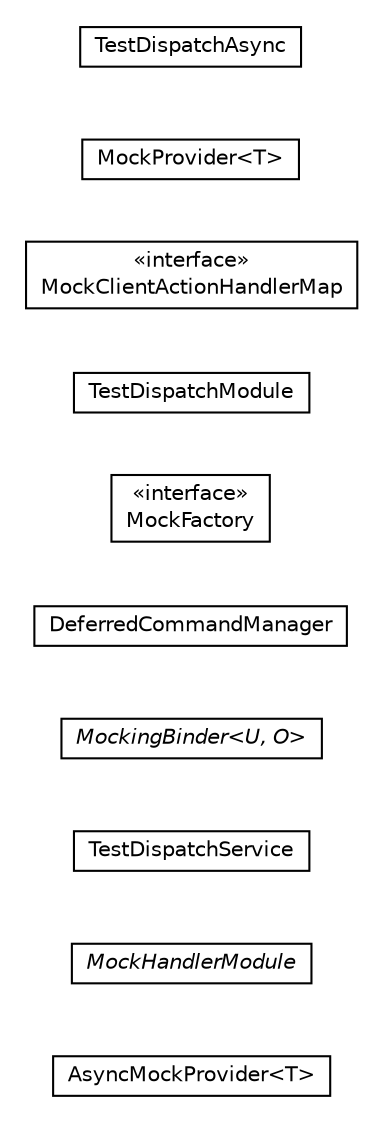 #!/usr/local/bin/dot
#
# Class diagram 
# Generated by UMLGraph version R5_6-24-gf6e263 (http://www.umlgraph.org/)
#

digraph G {
	edge [fontname="Helvetica",fontsize=10,labelfontname="Helvetica",labelfontsize=10];
	node [fontname="Helvetica",fontsize=10,shape=plaintext];
	nodesep=0.25;
	ranksep=0.5;
	rankdir=LR;
	// com.gwtplatform.tester.AsyncMockProvider<T>
	c6127 [label=<<table title="com.gwtplatform.tester.AsyncMockProvider" border="0" cellborder="1" cellspacing="0" cellpadding="2" port="p" href="./AsyncMockProvider.html">
		<tr><td><table border="0" cellspacing="0" cellpadding="1">
<tr><td align="center" balign="center"> AsyncMockProvider&lt;T&gt; </td></tr>
		</table></td></tr>
		</table>>, URL="./AsyncMockProvider.html", fontname="Helvetica", fontcolor="black", fontsize=10.0];
	// com.gwtplatform.tester.MockHandlerModule
	c6128 [label=<<table title="com.gwtplatform.tester.MockHandlerModule" border="0" cellborder="1" cellspacing="0" cellpadding="2" port="p" href="./MockHandlerModule.html">
		<tr><td><table border="0" cellspacing="0" cellpadding="1">
<tr><td align="center" balign="center"><font face="Helvetica-Oblique"> MockHandlerModule </font></td></tr>
		</table></td></tr>
		</table>>, URL="./MockHandlerModule.html", fontname="Helvetica", fontcolor="black", fontsize=10.0];
	// com.gwtplatform.tester.TestDispatchService
	c6129 [label=<<table title="com.gwtplatform.tester.TestDispatchService" border="0" cellborder="1" cellspacing="0" cellpadding="2" port="p" href="./TestDispatchService.html">
		<tr><td><table border="0" cellspacing="0" cellpadding="1">
<tr><td align="center" balign="center"> TestDispatchService </td></tr>
		</table></td></tr>
		</table>>, URL="./TestDispatchService.html", fontname="Helvetica", fontcolor="black", fontsize=10.0];
	// com.gwtplatform.tester.MockingBinder<U, O>
	c6130 [label=<<table title="com.gwtplatform.tester.MockingBinder" border="0" cellborder="1" cellspacing="0" cellpadding="2" port="p" href="./MockingBinder.html">
		<tr><td><table border="0" cellspacing="0" cellpadding="1">
<tr><td align="center" balign="center"><font face="Helvetica-Oblique"> MockingBinder&lt;U, O&gt; </font></td></tr>
		</table></td></tr>
		</table>>, URL="./MockingBinder.html", fontname="Helvetica", fontcolor="black", fontsize=10.0];
	// com.gwtplatform.tester.DeferredCommandManager
	c6131 [label=<<table title="com.gwtplatform.tester.DeferredCommandManager" border="0" cellborder="1" cellspacing="0" cellpadding="2" port="p" href="./DeferredCommandManager.html">
		<tr><td><table border="0" cellspacing="0" cellpadding="1">
<tr><td align="center" balign="center"> DeferredCommandManager </td></tr>
		</table></td></tr>
		</table>>, URL="./DeferredCommandManager.html", fontname="Helvetica", fontcolor="black", fontsize=10.0];
	// com.gwtplatform.tester.MockFactory
	c6132 [label=<<table title="com.gwtplatform.tester.MockFactory" border="0" cellborder="1" cellspacing="0" cellpadding="2" port="p" href="./MockFactory.html">
		<tr><td><table border="0" cellspacing="0" cellpadding="1">
<tr><td align="center" balign="center"> &#171;interface&#187; </td></tr>
<tr><td align="center" balign="center"> MockFactory </td></tr>
		</table></td></tr>
		</table>>, URL="./MockFactory.html", fontname="Helvetica", fontcolor="black", fontsize=10.0];
	// com.gwtplatform.tester.TestDispatchModule
	c6133 [label=<<table title="com.gwtplatform.tester.TestDispatchModule" border="0" cellborder="1" cellspacing="0" cellpadding="2" port="p" href="./TestDispatchModule.html">
		<tr><td><table border="0" cellspacing="0" cellpadding="1">
<tr><td align="center" balign="center"> TestDispatchModule </td></tr>
		</table></td></tr>
		</table>>, URL="./TestDispatchModule.html", fontname="Helvetica", fontcolor="black", fontsize=10.0];
	// com.gwtplatform.tester.MockClientActionHandlerMap
	c6134 [label=<<table title="com.gwtplatform.tester.MockClientActionHandlerMap" border="0" cellborder="1" cellspacing="0" cellpadding="2" port="p" href="./MockClientActionHandlerMap.html">
		<tr><td><table border="0" cellspacing="0" cellpadding="1">
<tr><td align="center" balign="center"> &#171;interface&#187; </td></tr>
<tr><td align="center" balign="center"> MockClientActionHandlerMap </td></tr>
		</table></td></tr>
		</table>>, URL="./MockClientActionHandlerMap.html", fontname="Helvetica", fontcolor="black", fontsize=10.0];
	// com.gwtplatform.tester.MockProvider<T>
	c6135 [label=<<table title="com.gwtplatform.tester.MockProvider" border="0" cellborder="1" cellspacing="0" cellpadding="2" port="p" href="./MockProvider.html">
		<tr><td><table border="0" cellspacing="0" cellpadding="1">
<tr><td align="center" balign="center"> MockProvider&lt;T&gt; </td></tr>
		</table></td></tr>
		</table>>, URL="./MockProvider.html", fontname="Helvetica", fontcolor="black", fontsize=10.0];
	// com.gwtplatform.tester.TestDispatchAsync
	c6136 [label=<<table title="com.gwtplatform.tester.TestDispatchAsync" border="0" cellborder="1" cellspacing="0" cellpadding="2" port="p" href="./TestDispatchAsync.html">
		<tr><td><table border="0" cellspacing="0" cellpadding="1">
<tr><td align="center" balign="center"> TestDispatchAsync </td></tr>
		</table></td></tr>
		</table>>, URL="./TestDispatchAsync.html", fontname="Helvetica", fontcolor="black", fontsize=10.0];
}


